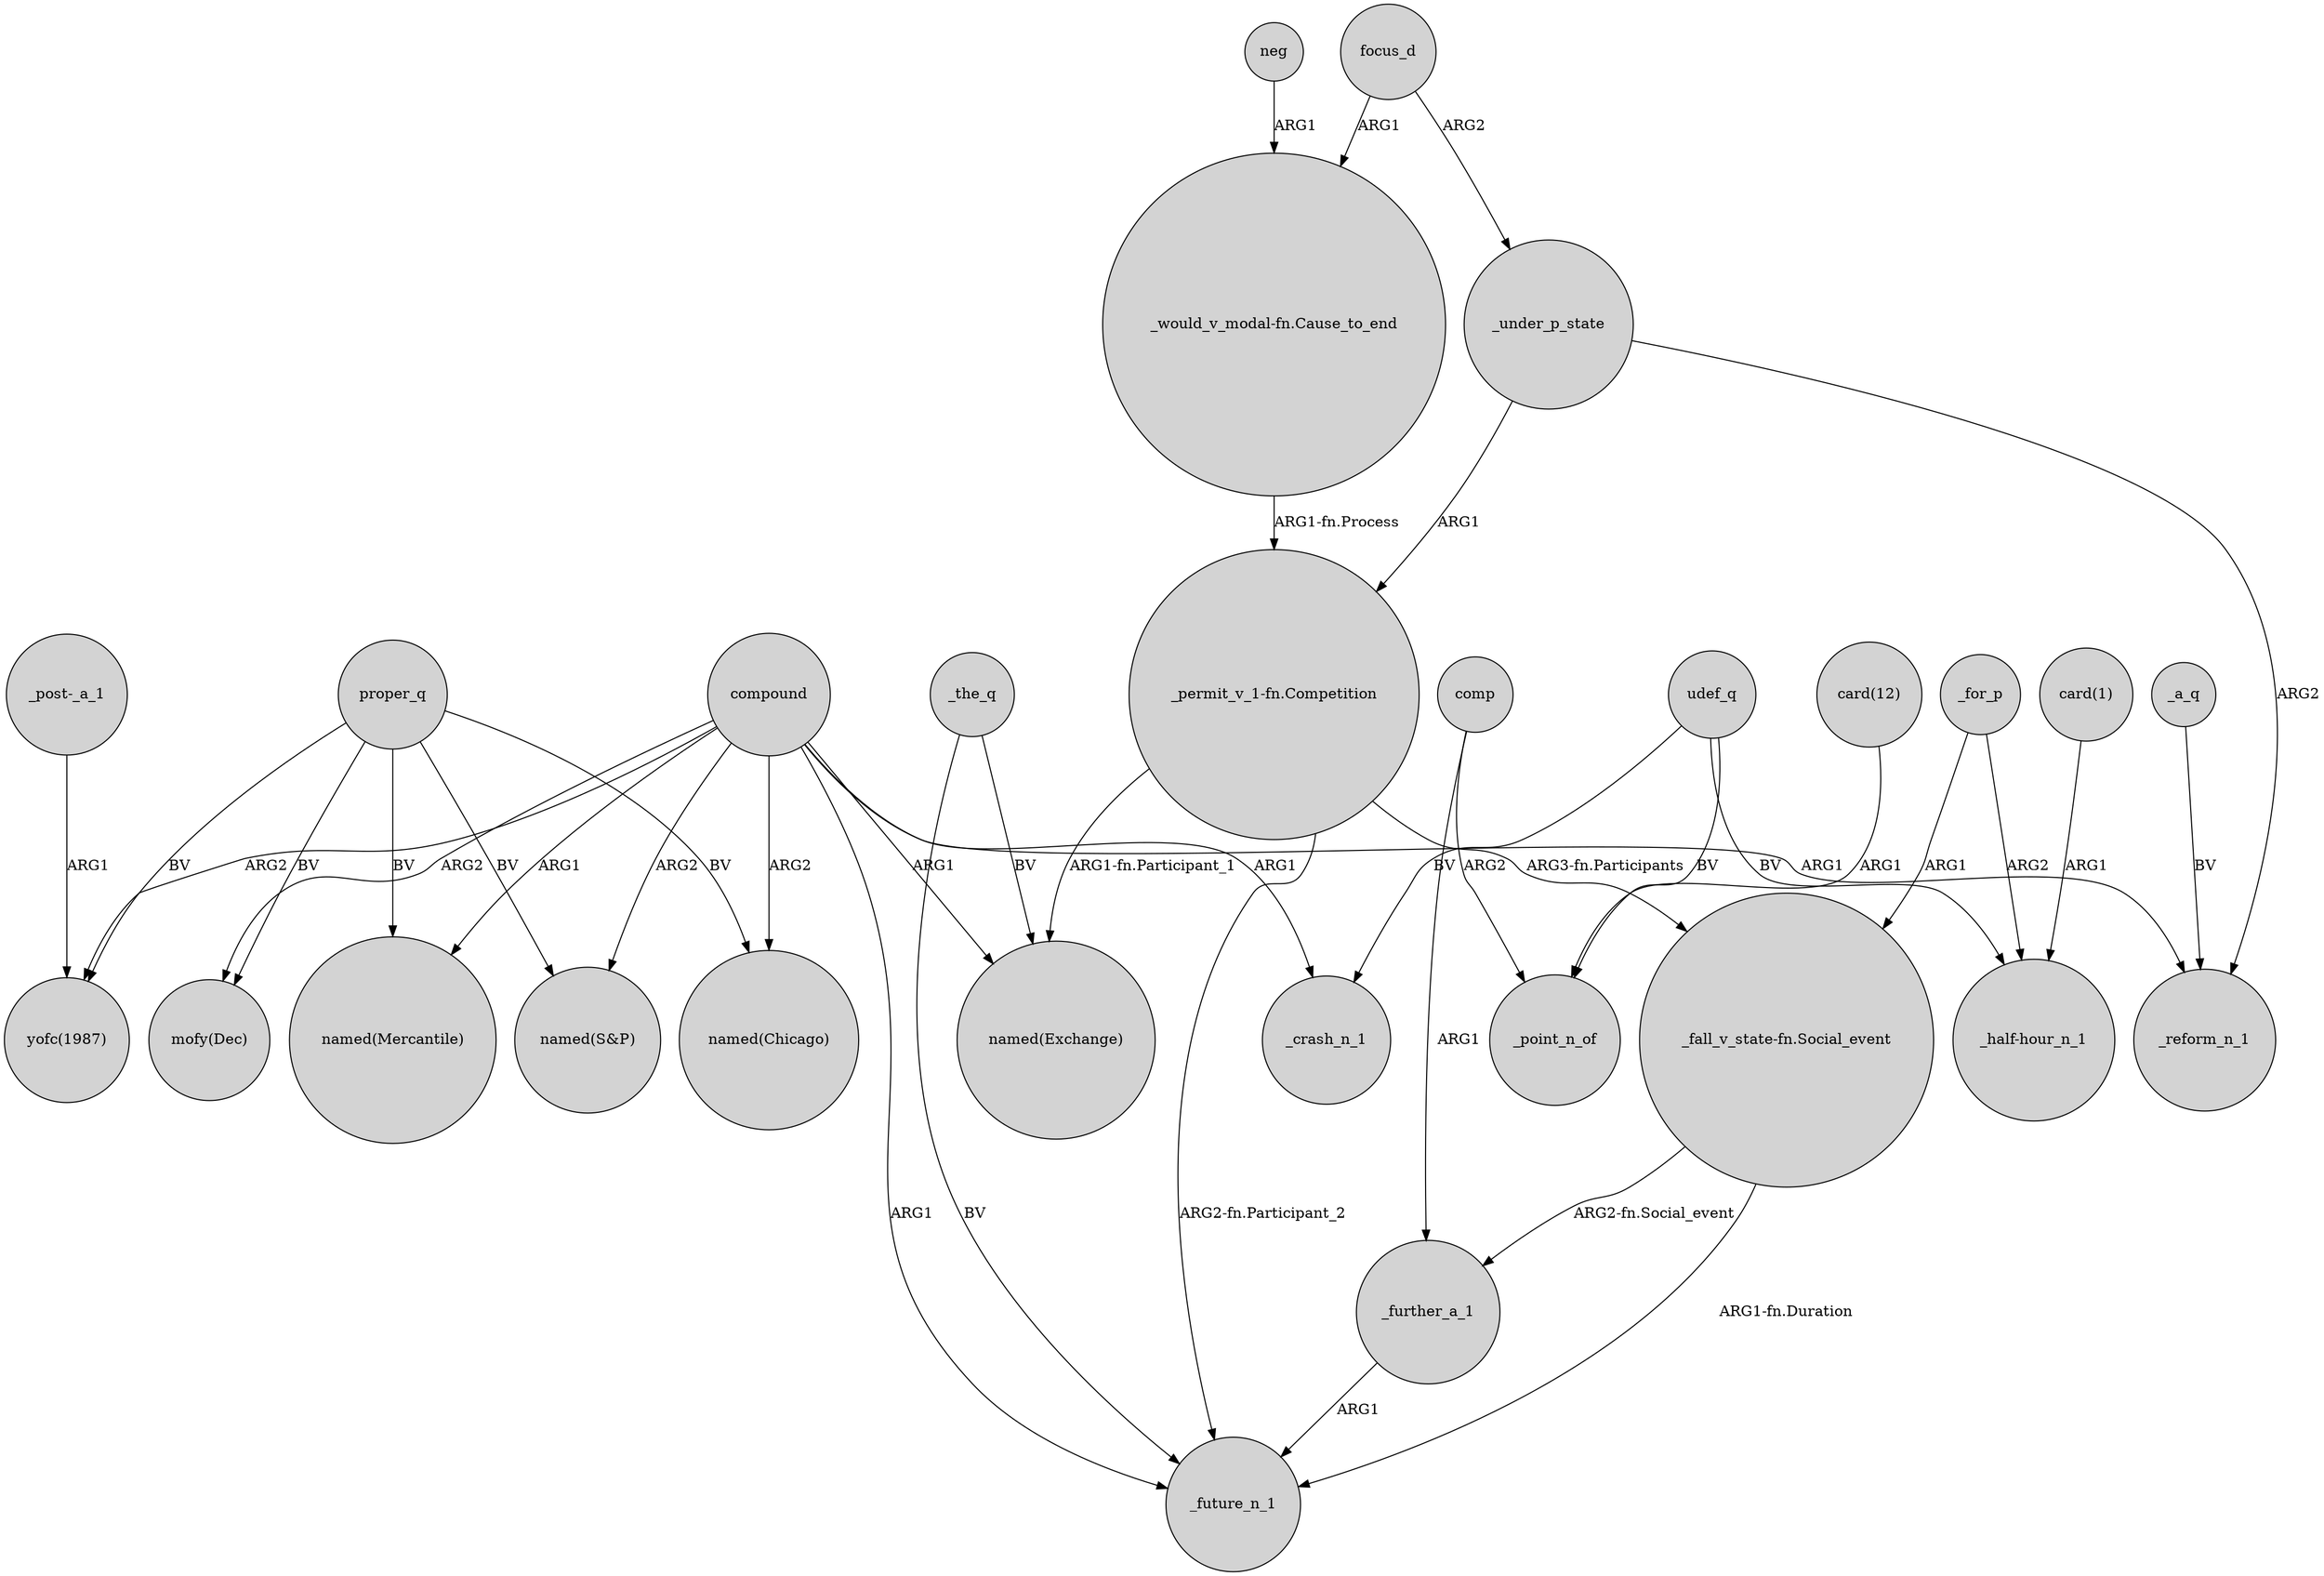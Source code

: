 digraph {
	node [shape=circle style=filled]
	compound -> "named(S&P)" [label=ARG2]
	"card(1)" -> "_half-hour_n_1" [label=ARG1]
	compound -> "yofc(1987)" [label=ARG2]
	udef_q -> "_half-hour_n_1" [label=BV]
	compound -> "named(Exchange)" [label=ARG1]
	_the_q -> "named(Exchange)" [label=BV]
	_a_q -> _reform_n_1 [label=BV]
	"_post-_a_1" -> "yofc(1987)" [label=ARG1]
	udef_q -> _crash_n_1 [label=BV]
	"_would_v_modal-fn.Cause_to_end" -> "_permit_v_1-fn.Competition" [label="ARG1-fn.Process"]
	compound -> _future_n_1 [label=ARG1]
	proper_q -> "named(S&P)" [label=BV]
	_for_p -> "_half-hour_n_1" [label=ARG2]
	_for_p -> "_fall_v_state-fn.Social_event" [label=ARG1]
	compound -> "mofy(Dec)" [label=ARG2]
	"_permit_v_1-fn.Competition" -> "_fall_v_state-fn.Social_event" [label="ARG3-fn.Participants"]
	proper_q -> "mofy(Dec)" [label=BV]
	"card(12)" -> _point_n_of [label=ARG1]
	compound -> _crash_n_1 [label=ARG1]
	proper_q -> "yofc(1987)" [label=BV]
	"_permit_v_1-fn.Competition" -> "named(Exchange)" [label="ARG1-fn.Participant_1"]
	proper_q -> "named(Chicago)" [label=BV]
	compound -> "named(Chicago)" [label=ARG2]
	compound -> "named(Mercantile)" [label=ARG1]
	_the_q -> _future_n_1 [label=BV]
	"_fall_v_state-fn.Social_event" -> _future_n_1 [label="ARG1-fn.Duration"]
	focus_d -> _under_p_state [label=ARG2]
	compound -> _reform_n_1 [label=ARG1]
	comp -> _further_a_1 [label=ARG1]
	_under_p_state -> "_permit_v_1-fn.Competition" [label=ARG1]
	proper_q -> "named(Mercantile)" [label=BV]
	_further_a_1 -> _future_n_1 [label=ARG1]
	neg -> "_would_v_modal-fn.Cause_to_end" [label=ARG1]
	"_fall_v_state-fn.Social_event" -> _further_a_1 [label="ARG2-fn.Social_event"]
	"_permit_v_1-fn.Competition" -> _future_n_1 [label="ARG2-fn.Participant_2"]
	focus_d -> "_would_v_modal-fn.Cause_to_end" [label=ARG1]
	udef_q -> _point_n_of [label=BV]
	comp -> _point_n_of [label=ARG2]
	_under_p_state -> _reform_n_1 [label=ARG2]
}
